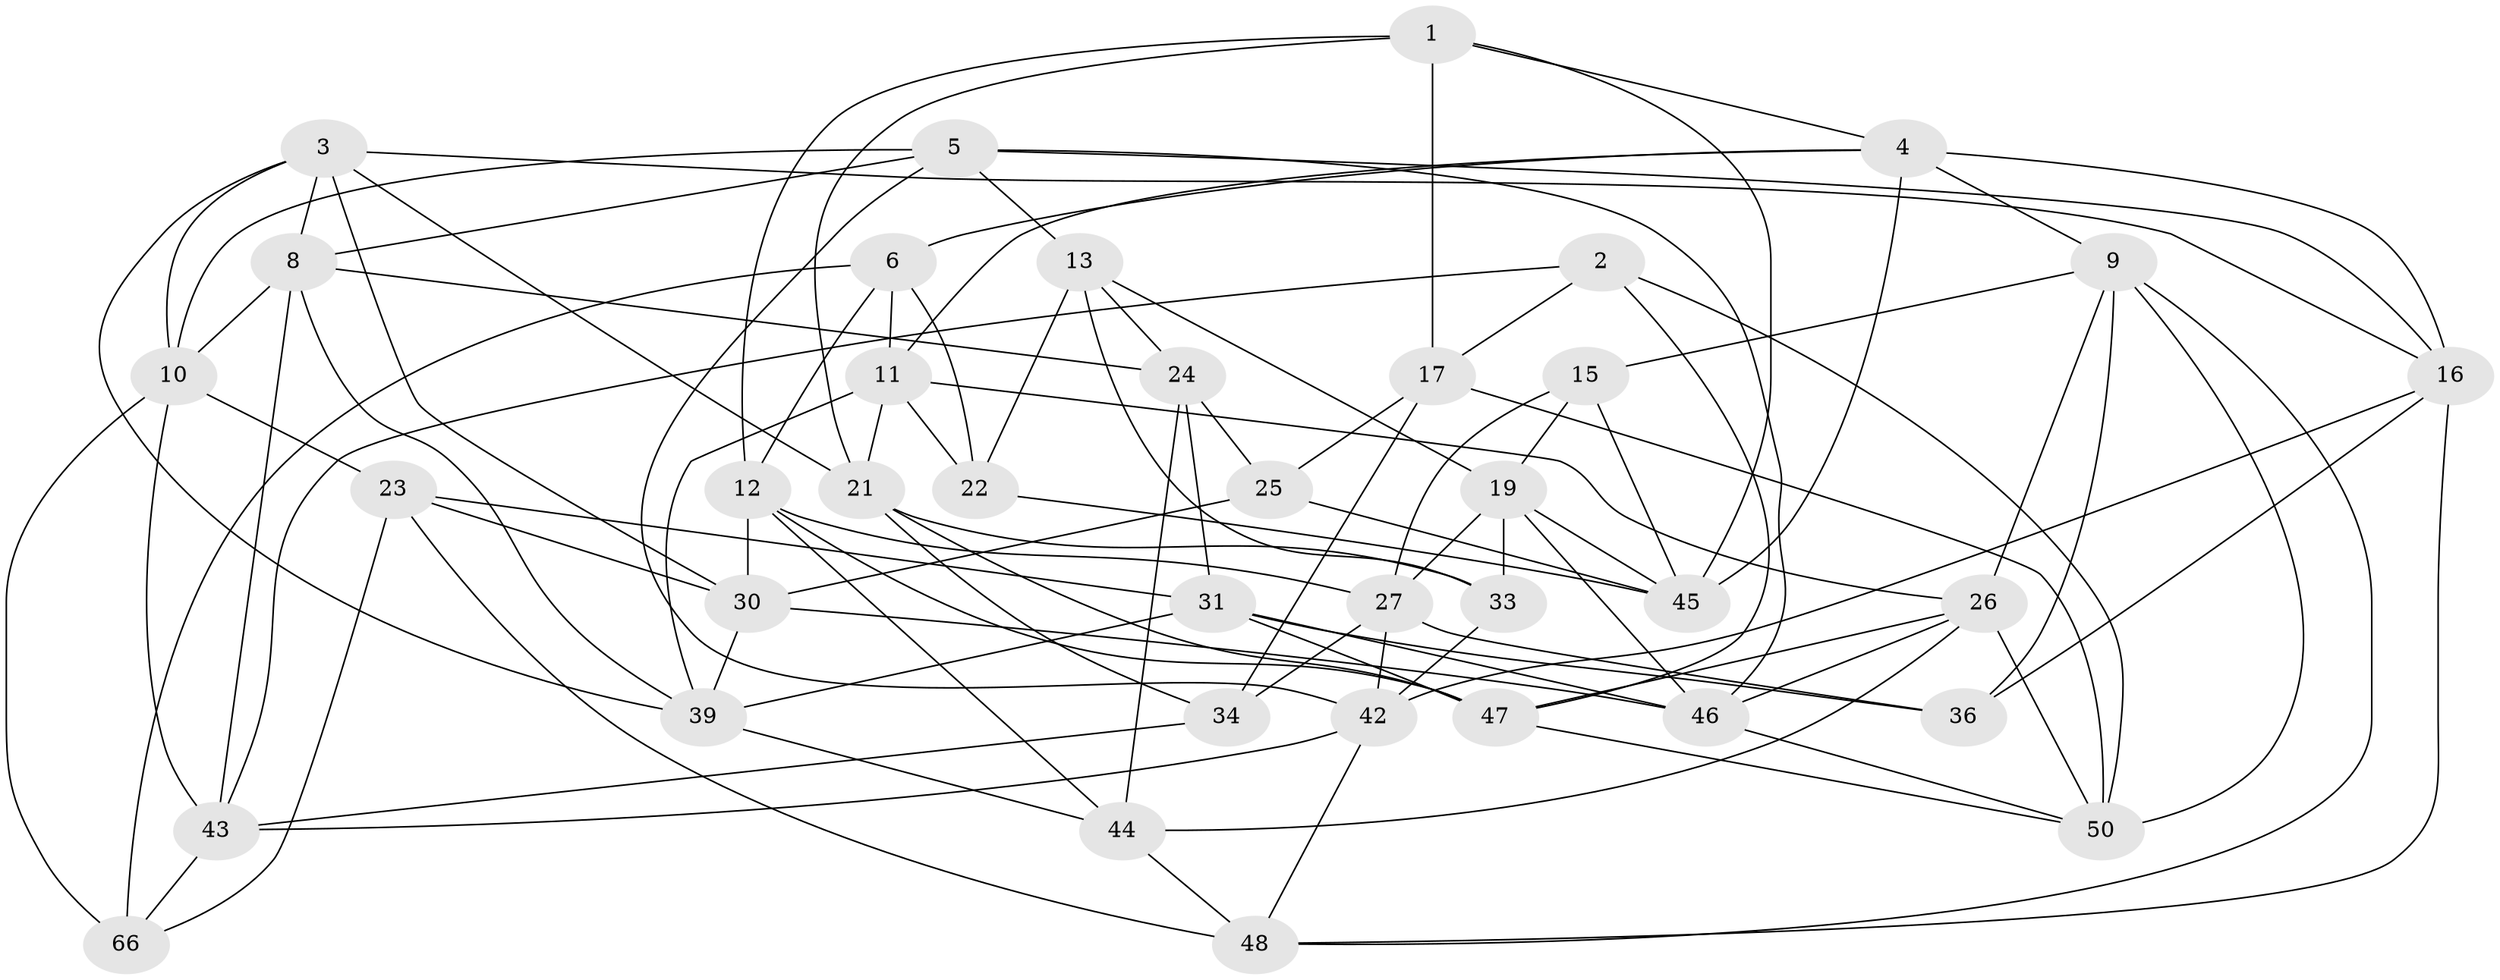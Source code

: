 // Generated by graph-tools (version 1.1) at 2025/52/02/27/25 19:52:31]
// undirected, 38 vertices, 102 edges
graph export_dot {
graph [start="1"]
  node [color=gray90,style=filled];
  1 [super="+53"];
  2;
  3 [super="+41"];
  4 [super="+20"];
  5 [super="+7"];
  6 [super="+55"];
  8 [super="+54"];
  9 [super="+14"];
  10 [super="+49"];
  11 [super="+18"];
  12 [super="+56"];
  13 [super="+35"];
  15;
  16 [super="+58"];
  17 [super="+67"];
  19 [super="+57"];
  21 [super="+28"];
  22 [super="+29"];
  23 [super="+37"];
  24 [super="+32"];
  25;
  26 [super="+60"];
  27 [super="+40"];
  30 [super="+38"];
  31 [super="+68"];
  33;
  34;
  36;
  39 [super="+51"];
  42 [super="+61"];
  43 [super="+63"];
  44 [super="+52"];
  45 [super="+69"];
  46 [super="+65"];
  47 [super="+59"];
  48 [super="+64"];
  50 [super="+62"];
  66;
  1 -- 45;
  1 -- 17 [weight=2];
  1 -- 12;
  1 -- 21;
  1 -- 4;
  2 -- 50;
  2 -- 43;
  2 -- 47;
  2 -- 17;
  3 -- 30;
  3 -- 39;
  3 -- 8;
  3 -- 21;
  3 -- 10;
  3 -- 16;
  4 -- 9;
  4 -- 11;
  4 -- 45;
  4 -- 6;
  4 -- 16;
  5 -- 13;
  5 -- 46;
  5 -- 8;
  5 -- 16;
  5 -- 10;
  5 -- 42;
  6 -- 66;
  6 -- 11;
  6 -- 22 [weight=2];
  6 -- 12;
  8 -- 10;
  8 -- 24;
  8 -- 43;
  8 -- 39;
  9 -- 36;
  9 -- 50;
  9 -- 26;
  9 -- 15;
  9 -- 48;
  10 -- 23;
  10 -- 43;
  10 -- 66;
  11 -- 39;
  11 -- 22;
  11 -- 21;
  11 -- 26;
  12 -- 27;
  12 -- 30;
  12 -- 44;
  12 -- 47;
  13 -- 22 [weight=2];
  13 -- 19;
  13 -- 24;
  13 -- 33;
  15 -- 19;
  15 -- 45;
  15 -- 27;
  16 -- 48;
  16 -- 36;
  16 -- 42;
  17 -- 50;
  17 -- 34;
  17 -- 25;
  19 -- 46;
  19 -- 33;
  19 -- 27;
  19 -- 45;
  21 -- 34;
  21 -- 47;
  21 -- 33;
  22 -- 45;
  23 -- 48 [weight=2];
  23 -- 31;
  23 -- 66;
  23 -- 30;
  24 -- 25;
  24 -- 44 [weight=2];
  24 -- 31;
  25 -- 45;
  25 -- 30;
  26 -- 44;
  26 -- 46;
  26 -- 50;
  26 -- 47;
  27 -- 34;
  27 -- 42;
  27 -- 36;
  30 -- 46;
  30 -- 39;
  31 -- 47;
  31 -- 39;
  31 -- 36;
  31 -- 46;
  33 -- 42;
  34 -- 43;
  39 -- 44;
  42 -- 48;
  42 -- 43;
  43 -- 66;
  44 -- 48;
  46 -- 50;
  47 -- 50;
}
